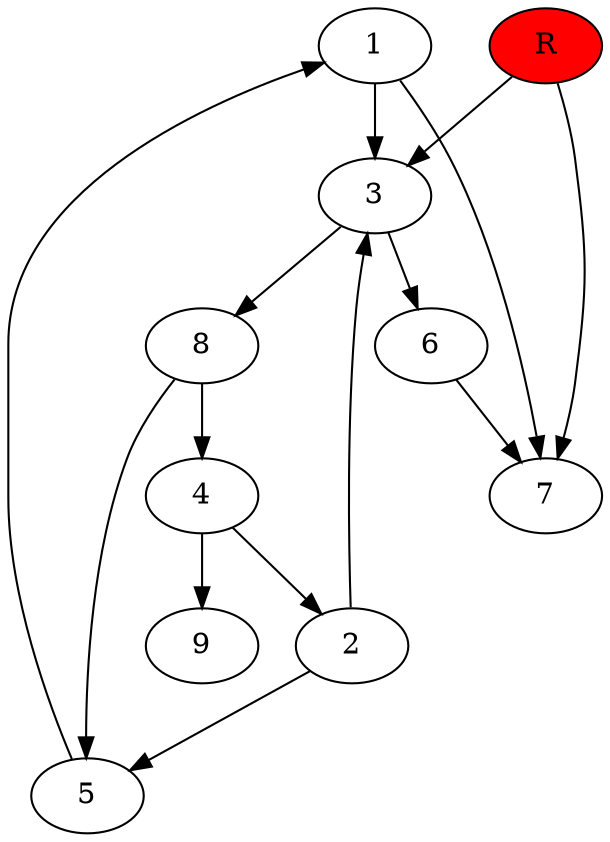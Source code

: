 digraph prb20888 {
	1
	2
	3
	4
	5
	6
	7
	8
	R [fillcolor="#ff0000" style=filled]
	1 -> 3
	1 -> 7
	2 -> 3
	2 -> 5
	3 -> 6
	3 -> 8
	4 -> 2
	4 -> 9
	5 -> 1
	6 -> 7
	8 -> 4
	8 -> 5
	R -> 3
	R -> 7
}
